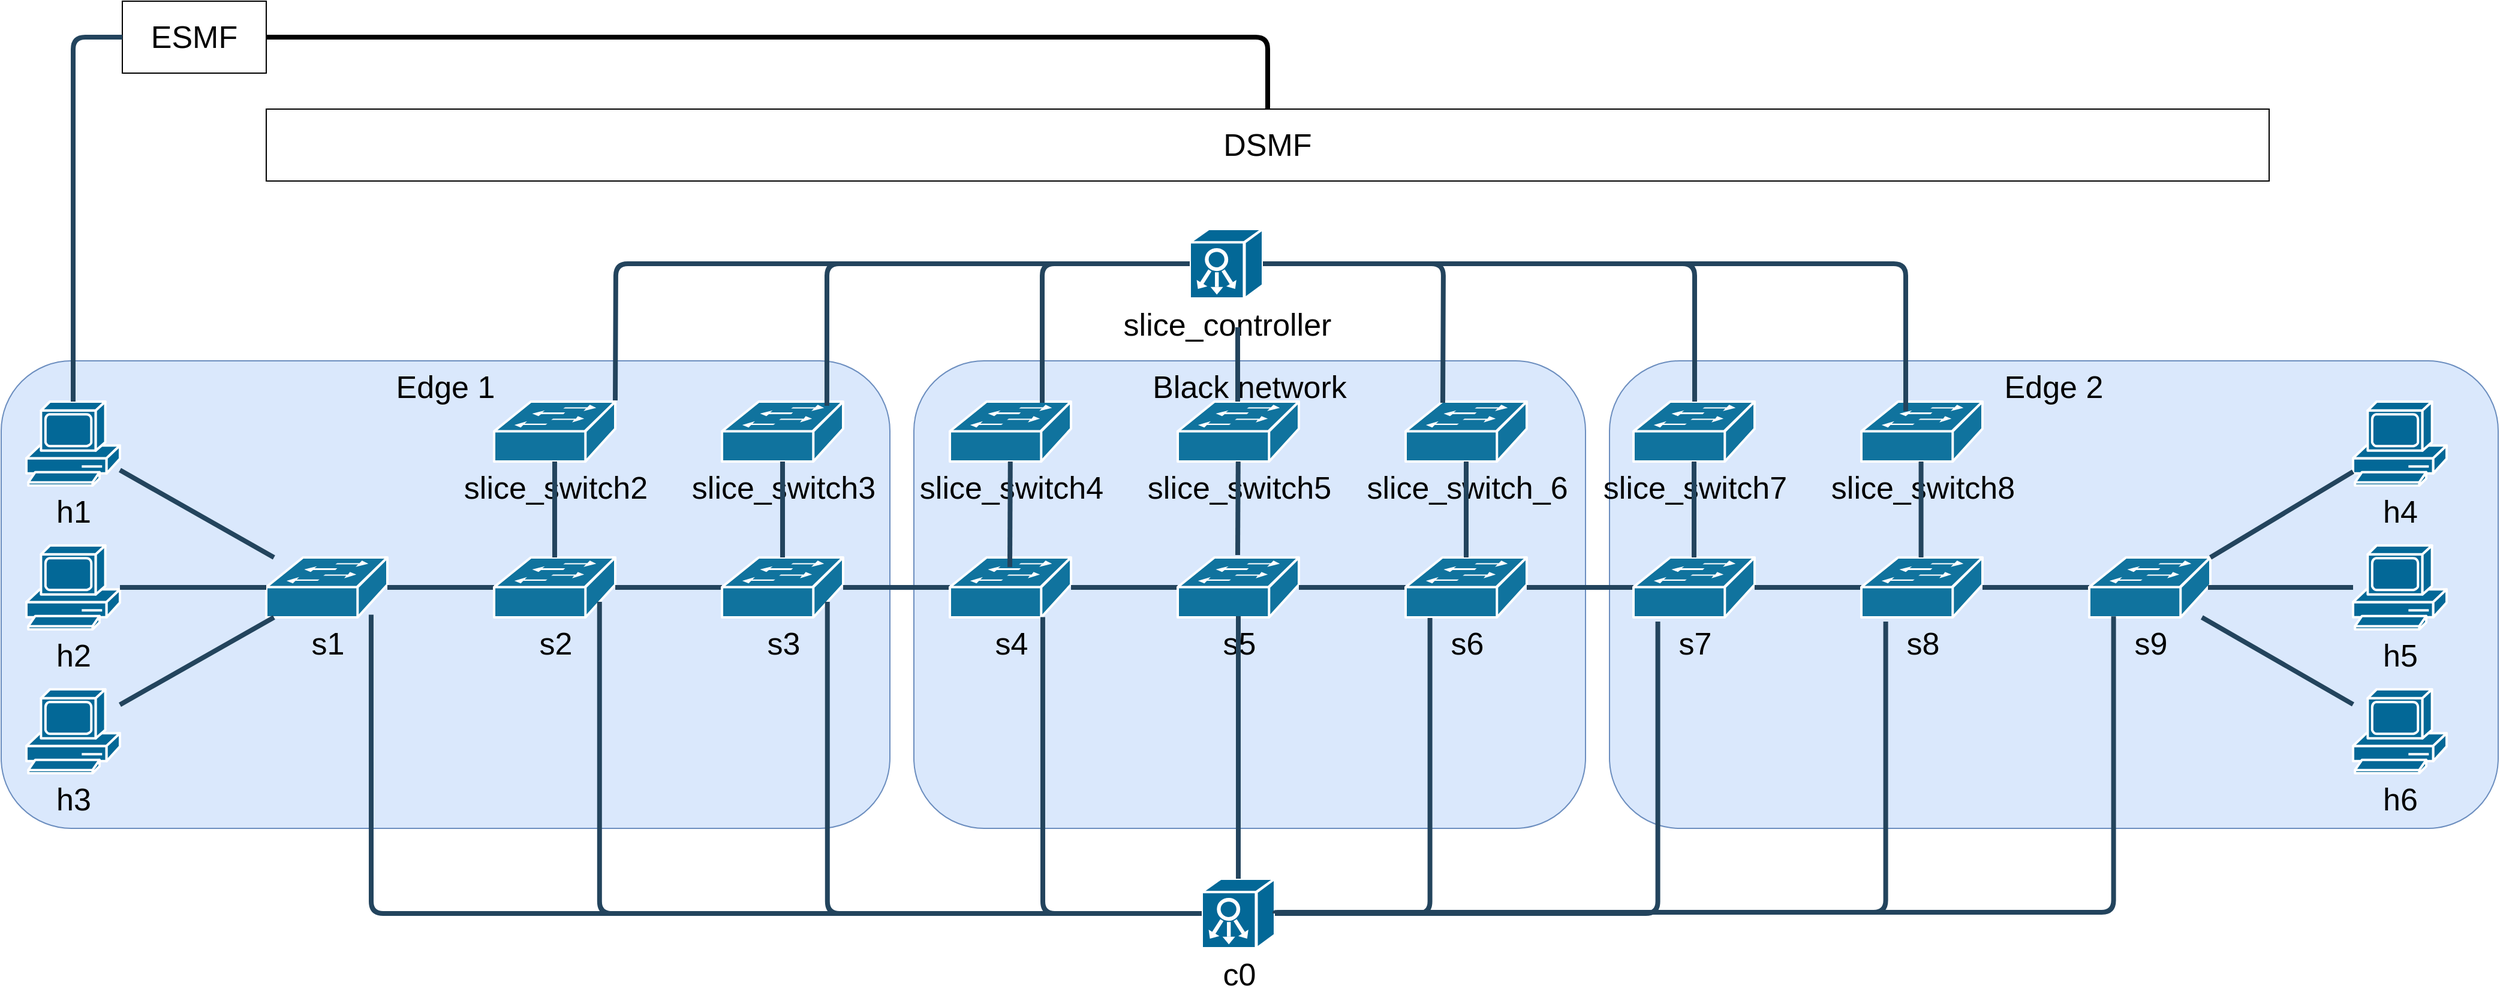 <mxfile version="21.2.9" type="github">
  <diagram id="6a731a19-8d31-9384-78a2-239565b7b9f0" name="Page-1">
    <mxGraphModel dx="2914" dy="1584" grid="1" gridSize="10" guides="1" tooltips="1" connect="1" arrows="1" fold="1" page="1" pageScale="1" pageWidth="827" pageHeight="1169" background="none" math="0" shadow="0">
      <root>
        <mxCell id="0" />
        <mxCell id="1" parent="0" />
        <mxCell id="eoMGSKBOUgeIE6Lk5qr4-2287" value="Edge 2" style="rounded=1;whiteSpace=wrap;html=1;fillColor=#dae8fc;strokeColor=#6c8ebf;fontSize=26;verticalAlign=top;" vertex="1" parent="1">
          <mxGeometry x="1400" y="590" width="741" height="390" as="geometry" />
        </mxCell>
        <mxCell id="eoMGSKBOUgeIE6Lk5qr4-2288" value="Black network" style="rounded=1;whiteSpace=wrap;html=1;fillColor=#dae8fc;strokeColor=#6c8ebf;fontSize=26;verticalAlign=top;" vertex="1" parent="1">
          <mxGeometry x="820" y="590" width="560" height="390" as="geometry" />
        </mxCell>
        <mxCell id="eoMGSKBOUgeIE6Lk5qr4-2286" value="&lt;font style=&quot;font-size: 26px;&quot;&gt;Edge 1&lt;br&gt;&lt;/font&gt;" style="rounded=1;whiteSpace=wrap;html=1;fillColor=#dae8fc;strokeColor=#6c8ebf;verticalAlign=top;" vertex="1" parent="1">
          <mxGeometry x="59" y="590" width="741" height="390" as="geometry" />
        </mxCell>
        <mxCell id="2114" value="&lt;font color=&quot;#000000&quot;&gt;s1&lt;/font&gt;" style="shape=mxgraph.cisco.switches.workgroup_switch;html=1;dashed=0;fillColor=#10739E;strokeColor=#ffffff;strokeWidth=2;verticalLabelPosition=bottom;verticalAlign=top;fontFamily=Helvetica;fontSize=26;fontColor=#FFB366" parent="1" vertex="1">
          <mxGeometry x="280" y="754" width="101" height="50" as="geometry" />
        </mxCell>
        <mxCell id="2172" style="edgeStyle=none;rounded=1;html=1;strokeColor=#23445D;endArrow=none;endFill=0;strokeWidth=4" parent="1" target="2114" edge="1">
          <mxGeometry relative="1" as="geometry">
            <mxPoint x="470" y="779" as="sourcePoint" />
          </mxGeometry>
        </mxCell>
        <mxCell id="eoMGSKBOUgeIE6Lk5qr4-2258" value="s2" style="shape=mxgraph.cisco.switches.workgroup_switch;html=1;dashed=0;fillColor=#10739E;strokeColor=#ffffff;strokeWidth=2;verticalLabelPosition=bottom;verticalAlign=top;fontFamily=Helvetica;fontSize=26;fontColor=#000000;" vertex="1" parent="1">
          <mxGeometry x="470" y="754" width="101" height="50" as="geometry" />
        </mxCell>
        <mxCell id="eoMGSKBOUgeIE6Lk5qr4-2259" style="edgeStyle=none;rounded=1;html=1;strokeColor=#23445D;endArrow=none;endFill=0;strokeWidth=4" edge="1" parent="1" target="eoMGSKBOUgeIE6Lk5qr4-2258">
          <mxGeometry relative="1" as="geometry">
            <mxPoint x="660" y="779" as="sourcePoint" />
          </mxGeometry>
        </mxCell>
        <mxCell id="eoMGSKBOUgeIE6Lk5qr4-2260" value="s3" style="shape=mxgraph.cisco.switches.workgroup_switch;html=1;dashed=0;fillColor=#10739E;strokeColor=#ffffff;strokeWidth=2;verticalLabelPosition=bottom;verticalAlign=top;fontFamily=Helvetica;fontSize=26;fontColor=#000000;" vertex="1" parent="1">
          <mxGeometry x="660" y="754" width="101" height="50" as="geometry" />
        </mxCell>
        <mxCell id="eoMGSKBOUgeIE6Lk5qr4-2261" style="edgeStyle=none;rounded=1;html=1;strokeColor=#23445D;endArrow=none;endFill=0;strokeWidth=4" edge="1" parent="1" target="eoMGSKBOUgeIE6Lk5qr4-2260">
          <mxGeometry relative="1" as="geometry">
            <mxPoint x="850" y="779" as="sourcePoint" />
          </mxGeometry>
        </mxCell>
        <mxCell id="eoMGSKBOUgeIE6Lk5qr4-2262" value="s4" style="shape=mxgraph.cisco.switches.workgroup_switch;html=1;dashed=0;fillColor=#10739E;strokeColor=#ffffff;strokeWidth=2;verticalLabelPosition=bottom;verticalAlign=top;fontFamily=Helvetica;fontSize=26;fontColor=#000000;" vertex="1" parent="1">
          <mxGeometry x="850" y="754" width="101" height="50" as="geometry" />
        </mxCell>
        <mxCell id="eoMGSKBOUgeIE6Lk5qr4-2263" style="edgeStyle=none;rounded=1;html=1;strokeColor=#23445D;endArrow=none;endFill=0;strokeWidth=4" edge="1" parent="1" target="eoMGSKBOUgeIE6Lk5qr4-2262">
          <mxGeometry relative="1" as="geometry">
            <mxPoint x="1040" y="779" as="sourcePoint" />
          </mxGeometry>
        </mxCell>
        <mxCell id="eoMGSKBOUgeIE6Lk5qr4-2264" value="s5" style="shape=mxgraph.cisco.switches.workgroup_switch;html=1;dashed=0;fillColor=#10739E;strokeColor=#ffffff;strokeWidth=2;verticalLabelPosition=bottom;verticalAlign=top;fontFamily=Helvetica;fontSize=26;fontColor=#000000;" vertex="1" parent="1">
          <mxGeometry x="1040" y="754" width="101" height="50" as="geometry" />
        </mxCell>
        <mxCell id="eoMGSKBOUgeIE6Lk5qr4-2265" style="edgeStyle=none;rounded=1;html=1;strokeColor=#23445D;endArrow=none;endFill=0;strokeWidth=4" edge="1" parent="1" target="eoMGSKBOUgeIE6Lk5qr4-2264">
          <mxGeometry relative="1" as="geometry">
            <mxPoint x="1230" y="779" as="sourcePoint" />
          </mxGeometry>
        </mxCell>
        <mxCell id="eoMGSKBOUgeIE6Lk5qr4-2266" value="s6" style="shape=mxgraph.cisco.switches.workgroup_switch;html=1;dashed=0;fillColor=#10739E;strokeColor=#ffffff;strokeWidth=2;verticalLabelPosition=bottom;verticalAlign=top;fontFamily=Helvetica;fontSize=26;fontColor=#000000;" vertex="1" parent="1">
          <mxGeometry x="1230" y="754" width="101" height="50" as="geometry" />
        </mxCell>
        <mxCell id="eoMGSKBOUgeIE6Lk5qr4-2267" style="edgeStyle=none;rounded=1;html=1;strokeColor=#23445D;endArrow=none;endFill=0;strokeWidth=4" edge="1" parent="1" target="eoMGSKBOUgeIE6Lk5qr4-2266">
          <mxGeometry relative="1" as="geometry">
            <mxPoint x="1420" y="779" as="sourcePoint" />
          </mxGeometry>
        </mxCell>
        <mxCell id="eoMGSKBOUgeIE6Lk5qr4-2268" value="s7" style="shape=mxgraph.cisco.switches.workgroup_switch;html=1;dashed=0;fillColor=#10739E;strokeColor=#ffffff;strokeWidth=2;verticalLabelPosition=bottom;verticalAlign=top;fontFamily=Helvetica;fontSize=26;fontColor=#000000;" vertex="1" parent="1">
          <mxGeometry x="1420" y="754" width="101" height="50" as="geometry" />
        </mxCell>
        <mxCell id="eoMGSKBOUgeIE6Lk5qr4-2269" style="edgeStyle=none;rounded=1;html=1;strokeColor=#23445D;endArrow=none;endFill=0;strokeWidth=4" edge="1" parent="1" target="eoMGSKBOUgeIE6Lk5qr4-2268">
          <mxGeometry relative="1" as="geometry">
            <mxPoint x="1610" y="779" as="sourcePoint" />
          </mxGeometry>
        </mxCell>
        <mxCell id="eoMGSKBOUgeIE6Lk5qr4-2270" value="s8" style="shape=mxgraph.cisco.switches.workgroup_switch;html=1;dashed=0;fillColor=#10739E;strokeColor=#ffffff;strokeWidth=2;verticalLabelPosition=bottom;verticalAlign=top;fontFamily=Helvetica;fontSize=26;fontColor=#000000;" vertex="1" parent="1">
          <mxGeometry x="1610" y="754" width="101" height="50" as="geometry" />
        </mxCell>
        <mxCell id="eoMGSKBOUgeIE6Lk5qr4-2271" style="edgeStyle=none;rounded=1;html=1;strokeColor=#23445D;endArrow=none;endFill=0;strokeWidth=4" edge="1" parent="1" target="eoMGSKBOUgeIE6Lk5qr4-2270">
          <mxGeometry relative="1" as="geometry">
            <mxPoint x="1800" y="779" as="sourcePoint" />
          </mxGeometry>
        </mxCell>
        <mxCell id="eoMGSKBOUgeIE6Lk5qr4-2272" value="s9" style="shape=mxgraph.cisco.switches.workgroup_switch;html=1;dashed=0;fillColor=#10739E;strokeColor=#ffffff;strokeWidth=2;verticalLabelPosition=bottom;verticalAlign=top;fontFamily=Helvetica;fontSize=26;fontColor=#000000;" vertex="1" parent="1">
          <mxGeometry x="1800" y="754" width="101" height="50" as="geometry" />
        </mxCell>
        <mxCell id="eoMGSKBOUgeIE6Lk5qr4-2274" value="h1" style="shape=mxgraph.cisco.computers_and_peripherals.pc;sketch=0;html=1;pointerEvents=1;dashed=0;fillColor=#036897;strokeColor=#ffffff;strokeWidth=2;verticalLabelPosition=bottom;verticalAlign=top;align=center;outlineConnect=0;fontColor=#000000;fontSize=26;" vertex="1" parent="1">
          <mxGeometry x="80" y="624" width="78" height="70" as="geometry" />
        </mxCell>
        <mxCell id="eoMGSKBOUgeIE6Lk5qr4-2275" value="h2" style="shape=mxgraph.cisco.computers_and_peripherals.pc;sketch=0;html=1;pointerEvents=1;dashed=0;fillColor=#036897;strokeColor=#ffffff;strokeWidth=2;verticalLabelPosition=bottom;verticalAlign=top;align=center;outlineConnect=0;fontColor=#000000;fontSize=26;" vertex="1" parent="1">
          <mxGeometry x="80" y="744" width="78" height="70" as="geometry" />
        </mxCell>
        <mxCell id="eoMGSKBOUgeIE6Lk5qr4-2276" value="h3" style="shape=mxgraph.cisco.computers_and_peripherals.pc;sketch=0;html=1;pointerEvents=1;dashed=0;fillColor=#036897;strokeColor=#ffffff;strokeWidth=2;verticalLabelPosition=bottom;verticalAlign=top;align=center;outlineConnect=0;fontColor=#000000;fontSize=26;" vertex="1" parent="1">
          <mxGeometry x="80" y="864" width="78" height="70" as="geometry" />
        </mxCell>
        <mxCell id="eoMGSKBOUgeIE6Lk5qr4-2277" style="edgeStyle=none;rounded=1;html=1;strokeColor=#23445D;endArrow=none;endFill=0;strokeWidth=4;exitX=0;exitY=0.5;exitDx=0;exitDy=0;exitPerimeter=0;" edge="1" parent="1" source="2114" target="eoMGSKBOUgeIE6Lk5qr4-2275">
          <mxGeometry relative="1" as="geometry">
            <mxPoint x="280" y="778.5" as="sourcePoint" />
            <mxPoint x="191" y="778.5" as="targetPoint" />
          </mxGeometry>
        </mxCell>
        <mxCell id="eoMGSKBOUgeIE6Lk5qr4-2278" style="edgeStyle=none;rounded=1;html=1;strokeColor=#23445D;endArrow=none;endFill=0;strokeWidth=4" edge="1" parent="1" source="2114" target="eoMGSKBOUgeIE6Lk5qr4-2274">
          <mxGeometry relative="1" as="geometry">
            <mxPoint x="249" y="658.5" as="sourcePoint" />
            <mxPoint x="170" y="674" as="targetPoint" />
          </mxGeometry>
        </mxCell>
        <mxCell id="eoMGSKBOUgeIE6Lk5qr4-2279" style="edgeStyle=none;rounded=1;html=1;strokeColor=#23445D;endArrow=none;endFill=0;strokeWidth=4" edge="1" parent="1" source="2114" target="eoMGSKBOUgeIE6Lk5qr4-2276">
          <mxGeometry relative="1" as="geometry">
            <mxPoint x="500" y="809" as="sourcePoint" />
            <mxPoint x="411" y="809" as="targetPoint" />
          </mxGeometry>
        </mxCell>
        <mxCell id="eoMGSKBOUgeIE6Lk5qr4-2280" value="h4" style="shape=mxgraph.cisco.computers_and_peripherals.pc;sketch=0;html=1;pointerEvents=1;dashed=0;fillColor=#036897;strokeColor=#ffffff;strokeWidth=2;verticalLabelPosition=bottom;verticalAlign=top;align=center;outlineConnect=0;fontColor=#000000;fontSize=26;" vertex="1" parent="1">
          <mxGeometry x="2020" y="624" width="78" height="70" as="geometry" />
        </mxCell>
        <mxCell id="eoMGSKBOUgeIE6Lk5qr4-2281" value="h5" style="shape=mxgraph.cisco.computers_and_peripherals.pc;sketch=0;html=1;pointerEvents=1;dashed=0;fillColor=#036897;strokeColor=#ffffff;strokeWidth=2;verticalLabelPosition=bottom;verticalAlign=top;align=center;outlineConnect=0;fontColor=#000000;fontSize=26;" vertex="1" parent="1">
          <mxGeometry x="2020" y="744" width="78" height="70" as="geometry" />
        </mxCell>
        <mxCell id="eoMGSKBOUgeIE6Lk5qr4-2282" value="h6" style="shape=mxgraph.cisco.computers_and_peripherals.pc;sketch=0;html=1;pointerEvents=1;dashed=0;fillColor=#036897;strokeColor=#ffffff;strokeWidth=2;verticalLabelPosition=bottom;verticalAlign=top;align=center;outlineConnect=0;fontColor=#000000;fontSize=26;" vertex="1" parent="1">
          <mxGeometry x="2020" y="864" width="78" height="70" as="geometry" />
        </mxCell>
        <mxCell id="eoMGSKBOUgeIE6Lk5qr4-2283" style="edgeStyle=none;rounded=1;html=1;strokeColor=#23445D;endArrow=none;endFill=0;strokeWidth=4;exitX=0.98;exitY=0.5;exitDx=0;exitDy=0;exitPerimeter=0;" edge="1" parent="1" target="eoMGSKBOUgeIE6Lk5qr4-2281" source="eoMGSKBOUgeIE6Lk5qr4-2272">
          <mxGeometry relative="1" as="geometry">
            <mxPoint x="2220" y="779" as="sourcePoint" />
            <mxPoint x="2131" y="778.5" as="targetPoint" />
          </mxGeometry>
        </mxCell>
        <mxCell id="eoMGSKBOUgeIE6Lk5qr4-2284" style="edgeStyle=none;rounded=1;html=1;strokeColor=#23445D;endArrow=none;endFill=0;strokeWidth=4;exitX=1;exitY=0;exitDx=0;exitDy=0;exitPerimeter=0;" edge="1" parent="1" target="eoMGSKBOUgeIE6Lk5qr4-2280" source="eoMGSKBOUgeIE6Lk5qr4-2272">
          <mxGeometry relative="1" as="geometry">
            <mxPoint x="2226" y="754" as="sourcePoint" />
            <mxPoint x="2110" y="674" as="targetPoint" />
          </mxGeometry>
        </mxCell>
        <mxCell id="eoMGSKBOUgeIE6Lk5qr4-2285" style="edgeStyle=none;rounded=1;html=1;strokeColor=#23445D;endArrow=none;endFill=0;strokeWidth=4;" edge="1" parent="1" target="eoMGSKBOUgeIE6Lk5qr4-2282" source="eoMGSKBOUgeIE6Lk5qr4-2272">
          <mxGeometry relative="1" as="geometry">
            <mxPoint x="2210" y="804" as="sourcePoint" />
            <mxPoint x="2351" y="809" as="targetPoint" />
          </mxGeometry>
        </mxCell>
        <mxCell id="eoMGSKBOUgeIE6Lk5qr4-2290" value="c0" style="shape=mxgraph.cisco.controllers_and_modules.system_controller;sketch=0;html=1;pointerEvents=1;dashed=0;fillColor=#036897;strokeColor=#ffffff;strokeWidth=2;verticalLabelPosition=bottom;verticalAlign=top;align=center;outlineConnect=0;fontSize=26;" vertex="1" parent="1">
          <mxGeometry x="1060" y="1022" width="61" height="58" as="geometry" />
        </mxCell>
        <mxCell id="eoMGSKBOUgeIE6Lk5qr4-2291" style="edgeStyle=orthogonalEdgeStyle;rounded=1;html=1;strokeColor=#23445D;endArrow=none;endFill=0;strokeWidth=4;exitX=0;exitY=0.5;exitDx=0;exitDy=0;exitPerimeter=0;entryX=0.866;entryY=0.954;entryDx=0;entryDy=0;entryPerimeter=0;" edge="1" parent="1" source="eoMGSKBOUgeIE6Lk5qr4-2290" target="2114">
          <mxGeometry relative="1" as="geometry">
            <mxPoint x="619" y="1012" as="sourcePoint" />
            <mxPoint x="530" y="1012" as="targetPoint" />
          </mxGeometry>
        </mxCell>
        <mxCell id="eoMGSKBOUgeIE6Lk5qr4-2292" style="edgeStyle=orthogonalEdgeStyle;rounded=1;html=1;strokeColor=#23445D;endArrow=none;endFill=0;strokeWidth=4;exitX=0;exitY=0.5;exitDx=0;exitDy=0;exitPerimeter=0;entryX=0.87;entryY=0.74;entryDx=0;entryDy=0;entryPerimeter=0;" edge="1" parent="1" source="eoMGSKBOUgeIE6Lk5qr4-2290" target="eoMGSKBOUgeIE6Lk5qr4-2258">
          <mxGeometry relative="1" as="geometry">
            <mxPoint x="680" y="799" as="sourcePoint" />
            <mxPoint x="591" y="799" as="targetPoint" />
          </mxGeometry>
        </mxCell>
        <mxCell id="eoMGSKBOUgeIE6Lk5qr4-2293" style="edgeStyle=orthogonalEdgeStyle;rounded=1;html=1;strokeColor=#23445D;endArrow=none;endFill=0;strokeWidth=4;entryX=0.87;entryY=0.74;entryDx=0;entryDy=0;entryPerimeter=0;exitX=0;exitY=0.5;exitDx=0;exitDy=0;exitPerimeter=0;" edge="1" parent="1" source="eoMGSKBOUgeIE6Lk5qr4-2290" target="eoMGSKBOUgeIE6Lk5qr4-2260">
          <mxGeometry relative="1" as="geometry">
            <mxPoint x="690" y="809" as="sourcePoint" />
            <mxPoint x="601" y="809" as="targetPoint" />
          </mxGeometry>
        </mxCell>
        <mxCell id="eoMGSKBOUgeIE6Lk5qr4-2294" style="edgeStyle=orthogonalEdgeStyle;rounded=1;html=1;strokeColor=#23445D;endArrow=none;endFill=0;strokeWidth=4;entryX=0;entryY=0.5;entryDx=0;entryDy=0;entryPerimeter=0;exitX=0.767;exitY=0.994;exitDx=0;exitDy=0;exitPerimeter=0;" edge="1" parent="1" source="eoMGSKBOUgeIE6Lk5qr4-2262" target="eoMGSKBOUgeIE6Lk5qr4-2290">
          <mxGeometry relative="1" as="geometry">
            <mxPoint x="700" y="819" as="sourcePoint" />
            <mxPoint x="611" y="819" as="targetPoint" />
          </mxGeometry>
        </mxCell>
        <mxCell id="eoMGSKBOUgeIE6Lk5qr4-2295" style="edgeStyle=orthogonalEdgeStyle;rounded=1;html=1;strokeColor=#23445D;endArrow=none;endFill=0;strokeWidth=4;exitX=1;exitY=0.5;exitDx=0;exitDy=0;exitPerimeter=0;entryX=0.201;entryY=1.011;entryDx=0;entryDy=0;entryPerimeter=0;" edge="1" parent="1" source="eoMGSKBOUgeIE6Lk5qr4-2290" target="eoMGSKBOUgeIE6Lk5qr4-2266">
          <mxGeometry relative="1" as="geometry">
            <mxPoint x="710" y="829" as="sourcePoint" />
            <mxPoint x="621" y="829" as="targetPoint" />
          </mxGeometry>
        </mxCell>
        <mxCell id="eoMGSKBOUgeIE6Lk5qr4-2296" style="edgeStyle=orthogonalEdgeStyle;rounded=1;html=1;strokeColor=#23445D;endArrow=none;endFill=0;strokeWidth=4;entryX=0.5;entryY=0.98;entryDx=0;entryDy=0;entryPerimeter=0;exitX=0.5;exitY=0;exitDx=0;exitDy=0;exitPerimeter=0;" edge="1" parent="1" source="eoMGSKBOUgeIE6Lk5qr4-2290" target="eoMGSKBOUgeIE6Lk5qr4-2264">
          <mxGeometry relative="1" as="geometry">
            <mxPoint x="1090" y="1022" as="sourcePoint" />
            <mxPoint x="631" y="839" as="targetPoint" />
          </mxGeometry>
        </mxCell>
        <mxCell id="eoMGSKBOUgeIE6Lk5qr4-2297" style="edgeStyle=orthogonalEdgeStyle;rounded=1;html=1;strokeColor=#23445D;endArrow=none;endFill=0;strokeWidth=4;exitX=0.201;exitY=1.069;exitDx=0;exitDy=0;exitPerimeter=0;entryX=1;entryY=0.5;entryDx=0;entryDy=0;entryPerimeter=0;" edge="1" parent="1" source="eoMGSKBOUgeIE6Lk5qr4-2268" target="eoMGSKBOUgeIE6Lk5qr4-2290">
          <mxGeometry relative="1" as="geometry">
            <mxPoint x="730" y="849" as="sourcePoint" />
            <mxPoint x="641" y="849" as="targetPoint" />
            <Array as="points">
              <mxPoint x="1440" y="1051" />
            </Array>
          </mxGeometry>
        </mxCell>
        <mxCell id="eoMGSKBOUgeIE6Lk5qr4-2298" style="edgeStyle=orthogonalEdgeStyle;rounded=1;html=1;strokeColor=#23445D;endArrow=none;endFill=0;strokeWidth=4;entryX=1;entryY=0.5;entryDx=0;entryDy=0;entryPerimeter=0;exitX=0.201;exitY=1.069;exitDx=0;exitDy=0;exitPerimeter=0;" edge="1" parent="1" source="eoMGSKBOUgeIE6Lk5qr4-2270" target="eoMGSKBOUgeIE6Lk5qr4-2290">
          <mxGeometry relative="1" as="geometry">
            <mxPoint x="1559" y="1052" as="sourcePoint" />
            <mxPoint x="1470" y="1052" as="targetPoint" />
            <Array as="points">
              <mxPoint x="1630" y="1050" />
              <mxPoint x="1121" y="1050" />
            </Array>
          </mxGeometry>
        </mxCell>
        <mxCell id="eoMGSKBOUgeIE6Lk5qr4-2299" style="edgeStyle=orthogonalEdgeStyle;rounded=1;html=1;strokeColor=#23445D;endArrow=none;endFill=0;strokeWidth=4;entryX=1;entryY=0.5;entryDx=0;entryDy=0;entryPerimeter=0;exitX=0.201;exitY=0.983;exitDx=0;exitDy=0;exitPerimeter=0;" edge="1" parent="1" source="eoMGSKBOUgeIE6Lk5qr4-2272" target="eoMGSKBOUgeIE6Lk5qr4-2290">
          <mxGeometry relative="1" as="geometry">
            <mxPoint x="750" y="869" as="sourcePoint" />
            <mxPoint x="661" y="869" as="targetPoint" />
            <Array as="points">
              <mxPoint x="1820" y="1050" />
              <mxPoint x="1121" y="1050" />
            </Array>
          </mxGeometry>
        </mxCell>
        <mxCell id="eoMGSKBOUgeIE6Lk5qr4-2300" value="slice_switch2" style="shape=mxgraph.cisco.switches.workgroup_switch;html=1;dashed=0;fillColor=#10739E;strokeColor=#ffffff;strokeWidth=2;verticalLabelPosition=bottom;verticalAlign=top;fontFamily=Helvetica;fontSize=26;fontColor=#000000;" vertex="1" parent="1">
          <mxGeometry x="470" y="624" width="101" height="50" as="geometry" />
        </mxCell>
        <mxCell id="eoMGSKBOUgeIE6Lk5qr4-2301" style="edgeStyle=none;rounded=1;html=1;strokeColor=#23445D;endArrow=none;endFill=0;strokeWidth=4;exitX=0.5;exitY=0;exitDx=0;exitDy=0;exitPerimeter=0;" edge="1" parent="1" target="eoMGSKBOUgeIE6Lk5qr4-2300" source="eoMGSKBOUgeIE6Lk5qr4-2258">
          <mxGeometry relative="1" as="geometry">
            <mxPoint x="660" y="649" as="sourcePoint" />
          </mxGeometry>
        </mxCell>
        <mxCell id="eoMGSKBOUgeIE6Lk5qr4-2302" value="slice_switch3" style="shape=mxgraph.cisco.switches.workgroup_switch;html=1;dashed=0;fillColor=#10739E;strokeColor=#ffffff;strokeWidth=2;verticalLabelPosition=bottom;verticalAlign=top;fontFamily=Helvetica;fontSize=26;fontColor=#000000;" vertex="1" parent="1">
          <mxGeometry x="660" y="624" width="101" height="50" as="geometry" />
        </mxCell>
        <mxCell id="eoMGSKBOUgeIE6Lk5qr4-2303" style="edgeStyle=none;rounded=1;html=1;strokeColor=#23445D;endArrow=none;endFill=0;strokeWidth=4;exitX=0.5;exitY=0;exitDx=0;exitDy=0;exitPerimeter=0;" edge="1" parent="1" target="eoMGSKBOUgeIE6Lk5qr4-2302" source="eoMGSKBOUgeIE6Lk5qr4-2260">
          <mxGeometry relative="1" as="geometry">
            <mxPoint x="850" y="649" as="sourcePoint" />
          </mxGeometry>
        </mxCell>
        <mxCell id="eoMGSKBOUgeIE6Lk5qr4-2304" value="slice_switch4" style="shape=mxgraph.cisco.switches.workgroup_switch;html=1;dashed=0;fillColor=#10739E;strokeColor=#ffffff;strokeWidth=2;verticalLabelPosition=bottom;verticalAlign=top;fontFamily=Helvetica;fontSize=26;fontColor=#000000;" vertex="1" parent="1">
          <mxGeometry x="850" y="624" width="101" height="50" as="geometry" />
        </mxCell>
        <mxCell id="eoMGSKBOUgeIE6Lk5qr4-2305" style="edgeStyle=none;rounded=1;html=1;strokeColor=#23445D;endArrow=none;endFill=0;strokeWidth=4;" edge="1" parent="1" target="eoMGSKBOUgeIE6Lk5qr4-2304">
          <mxGeometry relative="1" as="geometry">
            <mxPoint x="900" y="762" as="sourcePoint" />
          </mxGeometry>
        </mxCell>
        <mxCell id="eoMGSKBOUgeIE6Lk5qr4-2306" value="slice_switch5" style="shape=mxgraph.cisco.switches.workgroup_switch;html=1;dashed=0;fillColor=#10739E;strokeColor=#ffffff;strokeWidth=2;verticalLabelPosition=bottom;verticalAlign=top;fontFamily=Helvetica;fontSize=26;fontColor=#000000;" vertex="1" parent="1">
          <mxGeometry x="1040" y="624" width="101" height="50" as="geometry" />
        </mxCell>
        <mxCell id="eoMGSKBOUgeIE6Lk5qr4-2307" style="edgeStyle=none;rounded=1;html=1;strokeColor=#23445D;endArrow=none;endFill=0;strokeWidth=4;" edge="1" parent="1" target="eoMGSKBOUgeIE6Lk5qr4-2306">
          <mxGeometry relative="1" as="geometry">
            <mxPoint x="1090" y="752" as="sourcePoint" />
          </mxGeometry>
        </mxCell>
        <mxCell id="eoMGSKBOUgeIE6Lk5qr4-2308" value="slice_switch_6" style="shape=mxgraph.cisco.switches.workgroup_switch;html=1;dashed=0;fillColor=#10739E;strokeColor=#ffffff;strokeWidth=2;verticalLabelPosition=bottom;verticalAlign=top;fontFamily=Helvetica;fontSize=26;fontColor=#000000;" vertex="1" parent="1">
          <mxGeometry x="1230" y="624" width="101" height="50" as="geometry" />
        </mxCell>
        <mxCell id="eoMGSKBOUgeIE6Lk5qr4-2309" style="edgeStyle=none;rounded=1;html=1;strokeColor=#23445D;endArrow=none;endFill=0;strokeWidth=4;exitX=0.5;exitY=0;exitDx=0;exitDy=0;exitPerimeter=0;" edge="1" parent="1" target="eoMGSKBOUgeIE6Lk5qr4-2308" source="eoMGSKBOUgeIE6Lk5qr4-2266">
          <mxGeometry relative="1" as="geometry">
            <mxPoint x="1420" y="649" as="sourcePoint" />
          </mxGeometry>
        </mxCell>
        <mxCell id="eoMGSKBOUgeIE6Lk5qr4-2310" value="slice_switch7" style="shape=mxgraph.cisco.switches.workgroup_switch;html=1;dashed=0;fillColor=#10739E;strokeColor=#ffffff;strokeWidth=2;verticalLabelPosition=bottom;verticalAlign=top;fontFamily=Helvetica;fontSize=26;fontColor=#000000;" vertex="1" parent="1">
          <mxGeometry x="1420" y="624" width="101" height="50" as="geometry" />
        </mxCell>
        <mxCell id="eoMGSKBOUgeIE6Lk5qr4-2311" style="edgeStyle=none;rounded=1;html=1;strokeColor=#23445D;endArrow=none;endFill=0;strokeWidth=4;exitX=0.5;exitY=0;exitDx=0;exitDy=0;exitPerimeter=0;" edge="1" parent="1" target="eoMGSKBOUgeIE6Lk5qr4-2310" source="eoMGSKBOUgeIE6Lk5qr4-2268">
          <mxGeometry relative="1" as="geometry">
            <mxPoint x="1610" y="649" as="sourcePoint" />
          </mxGeometry>
        </mxCell>
        <mxCell id="eoMGSKBOUgeIE6Lk5qr4-2312" value="slice_switch8" style="shape=mxgraph.cisco.switches.workgroup_switch;html=1;dashed=0;fillColor=#10739E;strokeColor=#ffffff;strokeWidth=2;verticalLabelPosition=bottom;verticalAlign=top;fontFamily=Helvetica;fontSize=26;fontColor=#000000;" vertex="1" parent="1">
          <mxGeometry x="1610" y="624" width="101" height="50" as="geometry" />
        </mxCell>
        <mxCell id="eoMGSKBOUgeIE6Lk5qr4-2316" style="edgeStyle=none;rounded=1;html=1;strokeColor=#23445D;endArrow=none;endFill=0;strokeWidth=4;exitX=0.5;exitY=0;exitDx=0;exitDy=0;exitPerimeter=0;" edge="1" parent="1">
          <mxGeometry relative="1" as="geometry">
            <mxPoint x="1659.79" y="754" as="sourcePoint" />
            <mxPoint x="1659.79" y="674" as="targetPoint" />
          </mxGeometry>
        </mxCell>
        <mxCell id="eoMGSKBOUgeIE6Lk5qr4-2317" value="slice_controller" style="shape=mxgraph.cisco.controllers_and_modules.system_controller;sketch=0;html=1;pointerEvents=1;dashed=0;fillColor=#036897;strokeColor=#ffffff;strokeWidth=2;verticalLabelPosition=bottom;verticalAlign=top;align=center;outlineConnect=0;fontSize=26;" vertex="1" parent="1">
          <mxGeometry x="1050" y="480" width="61" height="58" as="geometry" />
        </mxCell>
        <mxCell id="eoMGSKBOUgeIE6Lk5qr4-2318" style="edgeStyle=orthogonalEdgeStyle;rounded=1;html=1;strokeColor=#23445D;endArrow=none;endFill=0;strokeWidth=4;exitX=0;exitY=0.5;exitDx=0;exitDy=0;exitPerimeter=0;" edge="1" parent="1" source="eoMGSKBOUgeIE6Lk5qr4-2317">
          <mxGeometry relative="1" as="geometry">
            <mxPoint x="1050" y="530" as="sourcePoint" />
            <mxPoint x="571" y="623" as="targetPoint" />
          </mxGeometry>
        </mxCell>
        <mxCell id="eoMGSKBOUgeIE6Lk5qr4-2319" style="edgeStyle=orthogonalEdgeStyle;rounded=1;html=1;strokeColor=#23445D;endArrow=none;endFill=0;strokeWidth=4;entryX=0.866;entryY=0.069;entryDx=0;entryDy=0;entryPerimeter=0;exitX=0;exitY=0.5;exitDx=0;exitDy=0;exitPerimeter=0;" edge="1" parent="1" source="eoMGSKBOUgeIE6Lk5qr4-2317" target="eoMGSKBOUgeIE6Lk5qr4-2302">
          <mxGeometry relative="1" as="geometry">
            <mxPoint x="690" y="630" as="sourcePoint" />
            <mxPoint x="748" y="612" as="targetPoint" />
          </mxGeometry>
        </mxCell>
        <mxCell id="eoMGSKBOUgeIE6Lk5qr4-2320" style="edgeStyle=orthogonalEdgeStyle;rounded=1;html=1;strokeColor=#23445D;endArrow=none;endFill=0;strokeWidth=4;exitX=0.767;exitY=0.994;exitDx=0;exitDy=0;exitPerimeter=0;entryX=0;entryY=0.5;entryDx=0;entryDy=0;entryPerimeter=0;" edge="1" parent="1" target="eoMGSKBOUgeIE6Lk5qr4-2317">
          <mxGeometry relative="1" as="geometry">
            <mxPoint x="927" y="625" as="sourcePoint" />
            <mxPoint x="1050" y="530" as="targetPoint" />
            <Array as="points">
              <mxPoint x="927" y="509" />
            </Array>
          </mxGeometry>
        </mxCell>
        <mxCell id="eoMGSKBOUgeIE6Lk5qr4-2321" style="edgeStyle=orthogonalEdgeStyle;rounded=1;html=1;strokeColor=#23445D;endArrow=none;endFill=0;strokeWidth=4;" edge="1" parent="1" source="eoMGSKBOUgeIE6Lk5qr4-2317">
          <mxGeometry relative="1" as="geometry">
            <mxPoint x="710" y="650" as="sourcePoint" />
            <mxPoint x="1261" y="625" as="targetPoint" />
          </mxGeometry>
        </mxCell>
        <mxCell id="eoMGSKBOUgeIE6Lk5qr4-2322" style="edgeStyle=orthogonalEdgeStyle;rounded=1;html=1;strokeColor=#23445D;endArrow=none;endFill=0;strokeWidth=4;entryX=0.5;entryY=0.98;entryDx=0;entryDy=0;entryPerimeter=0;" edge="1" parent="1">
          <mxGeometry relative="1" as="geometry">
            <mxPoint x="1090" y="562" as="sourcePoint" />
            <mxPoint x="1090" y="624" as="targetPoint" />
          </mxGeometry>
        </mxCell>
        <mxCell id="eoMGSKBOUgeIE6Lk5qr4-2323" style="edgeStyle=orthogonalEdgeStyle;rounded=1;html=1;strokeColor=#23445D;endArrow=none;endFill=0;strokeWidth=4;exitX=0.5;exitY=0.98;exitDx=0;exitDy=0;exitPerimeter=0;entryX=1;entryY=0.5;entryDx=0;entryDy=0;entryPerimeter=0;" edge="1" parent="1" target="eoMGSKBOUgeIE6Lk5qr4-2317">
          <mxGeometry relative="1" as="geometry">
            <mxPoint x="1471" y="624" as="sourcePoint" />
            <mxPoint x="641" y="670" as="targetPoint" />
            <Array as="points">
              <mxPoint x="1471" y="509" />
            </Array>
          </mxGeometry>
        </mxCell>
        <mxCell id="eoMGSKBOUgeIE6Lk5qr4-2324" style="edgeStyle=orthogonalEdgeStyle;rounded=1;html=1;strokeColor=#23445D;endArrow=none;endFill=0;strokeWidth=4;exitX=0.371;exitY=1.137;exitDx=0;exitDy=0;exitPerimeter=0;entryX=1;entryY=0.5;entryDx=0;entryDy=0;entryPerimeter=0;" edge="1" parent="1" target="eoMGSKBOUgeIE6Lk5qr4-2317">
          <mxGeometry relative="1" as="geometry">
            <mxPoint x="1647" y="632" as="sourcePoint" />
            <mxPoint x="1470" y="873" as="targetPoint" />
            <Array as="points">
              <mxPoint x="1647" y="509" />
            </Array>
          </mxGeometry>
        </mxCell>
        <mxCell id="eoMGSKBOUgeIE6Lk5qr4-2331" style="edgeStyle=orthogonalEdgeStyle;rounded=1;orthogonalLoop=1;jettySize=auto;html=1;exitX=1;exitY=0.5;exitDx=0;exitDy=0;entryX=0.5;entryY=0;entryDx=0;entryDy=0;strokeWidth=4;endArrow=none;endFill=0;" edge="1" parent="1" source="eoMGSKBOUgeIE6Lk5qr4-2326" target="eoMGSKBOUgeIE6Lk5qr4-2327">
          <mxGeometry relative="1" as="geometry" />
        </mxCell>
        <mxCell id="eoMGSKBOUgeIE6Lk5qr4-2326" value="&lt;font style=&quot;font-size: 26px;&quot;&gt;ESMF&lt;/font&gt;" style="rounded=0;whiteSpace=wrap;html=1;" vertex="1" parent="1">
          <mxGeometry x="160" y="290" width="120" height="60" as="geometry" />
        </mxCell>
        <mxCell id="eoMGSKBOUgeIE6Lk5qr4-2327" value="&lt;font style=&quot;font-size: 26px;&quot;&gt;DSMF&lt;/font&gt;" style="rounded=0;whiteSpace=wrap;html=1;" vertex="1" parent="1">
          <mxGeometry x="280" y="380" width="1670" height="60" as="geometry" />
        </mxCell>
        <mxCell id="eoMGSKBOUgeIE6Lk5qr4-2328" style="edgeStyle=orthogonalEdgeStyle;rounded=1;html=1;strokeColor=#23445D;endArrow=none;endFill=0;strokeWidth=4;" edge="1" parent="1" source="eoMGSKBOUgeIE6Lk5qr4-2326" target="eoMGSKBOUgeIE6Lk5qr4-2274">
          <mxGeometry relative="1" as="geometry">
            <mxPoint x="258" y="685.5" as="sourcePoint" />
            <mxPoint x="130" y="612.5" as="targetPoint" />
          </mxGeometry>
        </mxCell>
      </root>
    </mxGraphModel>
  </diagram>
</mxfile>
